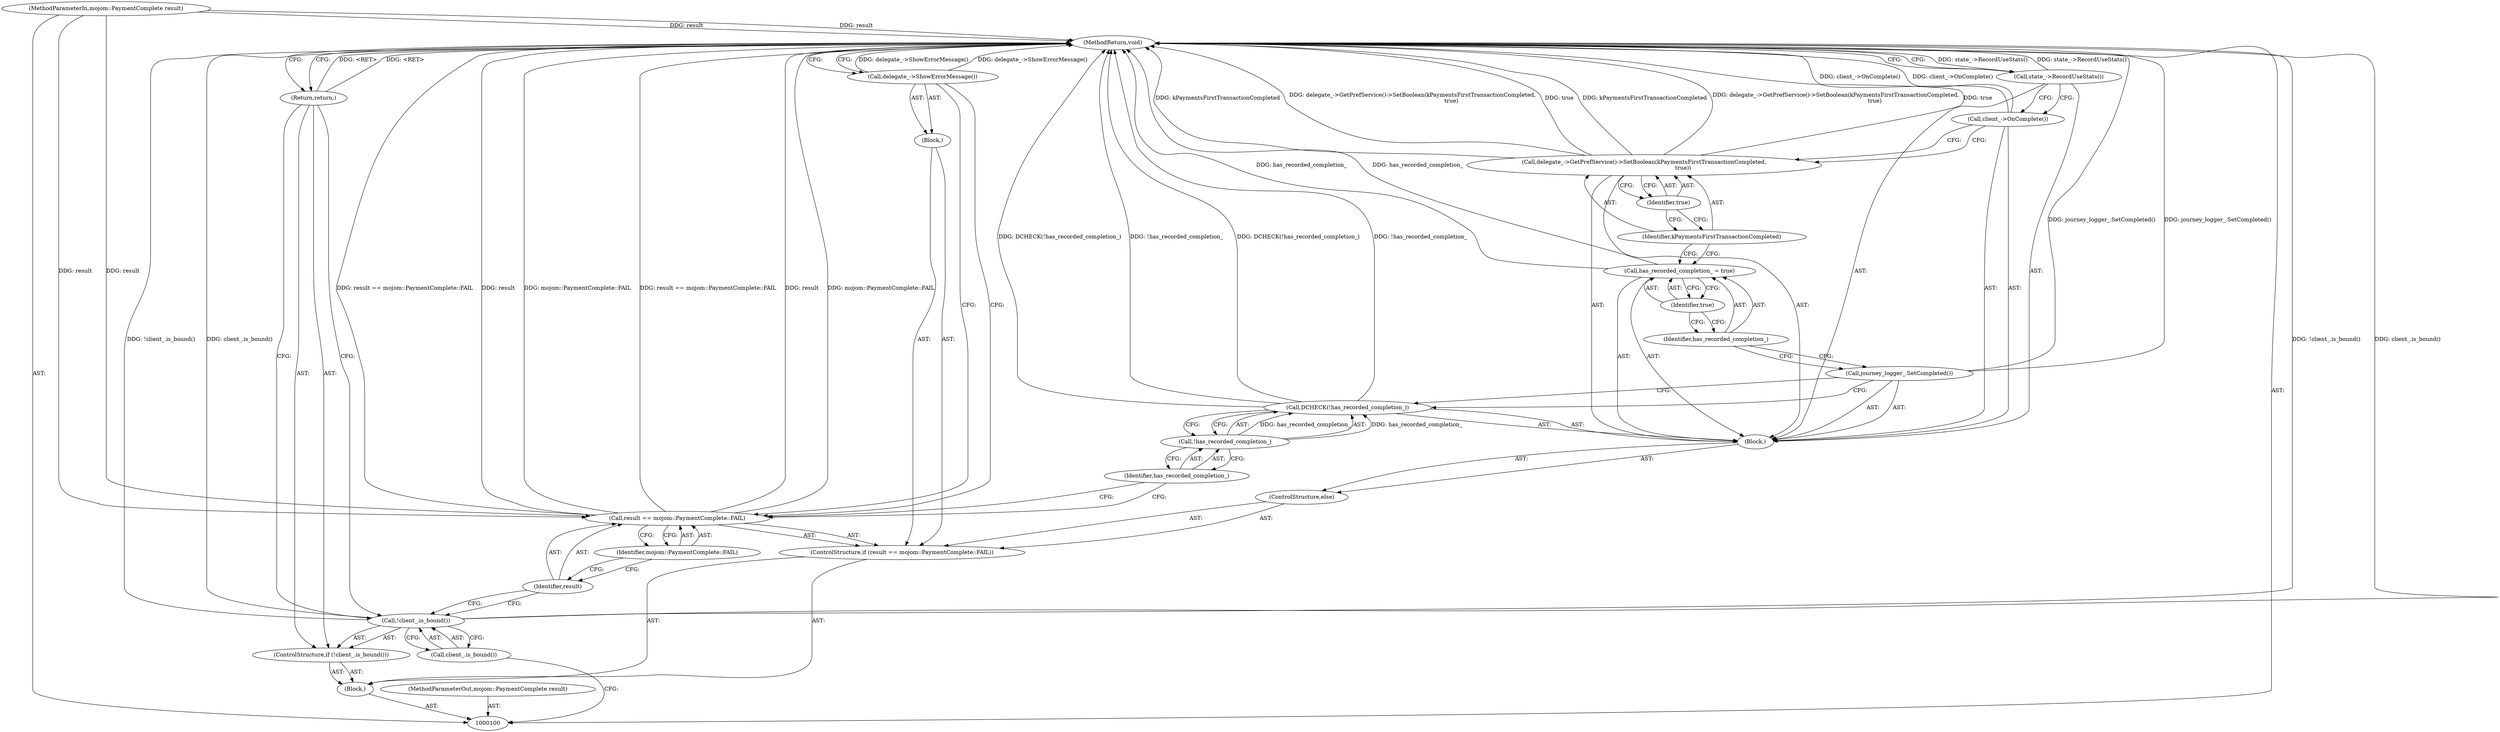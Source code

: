 digraph "1_Chrome_2706470a422dec8f4ae2538e80f0e7e3c4f4f7f6_2" {
"1000127" [label="(MethodReturn,void)"];
"1000101" [label="(MethodParameterIn,mojom::PaymentComplete result)"];
"1000170" [label="(MethodParameterOut,mojom::PaymentComplete result)"];
"1000102" [label="(Block,)"];
"1000121" [label="(Identifier,true)"];
"1000119" [label="(Call,has_recorded_completion_ = true)"];
"1000120" [label="(Identifier,has_recorded_completion_)"];
"1000122" [label="(Call,delegate_->GetPrefService()->SetBoolean(kPaymentsFirstTransactionCompleted,\n                                            true))"];
"1000123" [label="(Identifier,kPaymentsFirstTransactionCompleted)"];
"1000124" [label="(Identifier,true)"];
"1000125" [label="(Call,client_->OnComplete())"];
"1000126" [label="(Call,state_->RecordUseStats())"];
"1000103" [label="(ControlStructure,if (!client_.is_bound()))"];
"1000104" [label="(Call,!client_.is_bound())"];
"1000105" [label="(Call,client_.is_bound())"];
"1000106" [label="(Return,return;)"];
"1000110" [label="(Identifier,mojom::PaymentComplete::FAIL)"];
"1000107" [label="(ControlStructure,if (result == mojom::PaymentComplete::FAIL))"];
"1000111" [label="(Block,)"];
"1000108" [label="(Call,result == mojom::PaymentComplete::FAIL)"];
"1000109" [label="(Identifier,result)"];
"1000112" [label="(Call,delegate_->ShowErrorMessage())"];
"1000113" [label="(ControlStructure,else)"];
"1000114" [label="(Block,)"];
"1000116" [label="(Call,!has_recorded_completion_)"];
"1000117" [label="(Identifier,has_recorded_completion_)"];
"1000115" [label="(Call,DCHECK(!has_recorded_completion_))"];
"1000118" [label="(Call,journey_logger_.SetCompleted())"];
"1000127" -> "1000100"  [label="AST: "];
"1000127" -> "1000106"  [label="CFG: "];
"1000127" -> "1000112"  [label="CFG: "];
"1000127" -> "1000126"  [label="CFG: "];
"1000106" -> "1000127"  [label="DDG: <RET>"];
"1000126" -> "1000127"  [label="DDG: state_->RecordUseStats()"];
"1000125" -> "1000127"  [label="DDG: client_->OnComplete()"];
"1000108" -> "1000127"  [label="DDG: result == mojom::PaymentComplete::FAIL"];
"1000108" -> "1000127"  [label="DDG: result"];
"1000108" -> "1000127"  [label="DDG: mojom::PaymentComplete::FAIL"];
"1000104" -> "1000127"  [label="DDG: !client_.is_bound()"];
"1000104" -> "1000127"  [label="DDG: client_.is_bound()"];
"1000122" -> "1000127"  [label="DDG: kPaymentsFirstTransactionCompleted"];
"1000122" -> "1000127"  [label="DDG: delegate_->GetPrefService()->SetBoolean(kPaymentsFirstTransactionCompleted,\n                                            true)"];
"1000122" -> "1000127"  [label="DDG: true"];
"1000115" -> "1000127"  [label="DDG: DCHECK(!has_recorded_completion_)"];
"1000115" -> "1000127"  [label="DDG: !has_recorded_completion_"];
"1000118" -> "1000127"  [label="DDG: journey_logger_.SetCompleted()"];
"1000112" -> "1000127"  [label="DDG: delegate_->ShowErrorMessage()"];
"1000101" -> "1000127"  [label="DDG: result"];
"1000119" -> "1000127"  [label="DDG: has_recorded_completion_"];
"1000101" -> "1000100"  [label="AST: "];
"1000101" -> "1000127"  [label="DDG: result"];
"1000101" -> "1000108"  [label="DDG: result"];
"1000170" -> "1000100"  [label="AST: "];
"1000102" -> "1000100"  [label="AST: "];
"1000103" -> "1000102"  [label="AST: "];
"1000107" -> "1000102"  [label="AST: "];
"1000121" -> "1000119"  [label="AST: "];
"1000121" -> "1000120"  [label="CFG: "];
"1000119" -> "1000121"  [label="CFG: "];
"1000119" -> "1000114"  [label="AST: "];
"1000119" -> "1000121"  [label="CFG: "];
"1000120" -> "1000119"  [label="AST: "];
"1000121" -> "1000119"  [label="AST: "];
"1000123" -> "1000119"  [label="CFG: "];
"1000119" -> "1000127"  [label="DDG: has_recorded_completion_"];
"1000120" -> "1000119"  [label="AST: "];
"1000120" -> "1000118"  [label="CFG: "];
"1000121" -> "1000120"  [label="CFG: "];
"1000122" -> "1000114"  [label="AST: "];
"1000122" -> "1000124"  [label="CFG: "];
"1000123" -> "1000122"  [label="AST: "];
"1000124" -> "1000122"  [label="AST: "];
"1000125" -> "1000122"  [label="CFG: "];
"1000122" -> "1000127"  [label="DDG: kPaymentsFirstTransactionCompleted"];
"1000122" -> "1000127"  [label="DDG: delegate_->GetPrefService()->SetBoolean(kPaymentsFirstTransactionCompleted,\n                                            true)"];
"1000122" -> "1000127"  [label="DDG: true"];
"1000123" -> "1000122"  [label="AST: "];
"1000123" -> "1000119"  [label="CFG: "];
"1000124" -> "1000123"  [label="CFG: "];
"1000124" -> "1000122"  [label="AST: "];
"1000124" -> "1000123"  [label="CFG: "];
"1000122" -> "1000124"  [label="CFG: "];
"1000125" -> "1000114"  [label="AST: "];
"1000125" -> "1000122"  [label="CFG: "];
"1000126" -> "1000125"  [label="CFG: "];
"1000125" -> "1000127"  [label="DDG: client_->OnComplete()"];
"1000126" -> "1000114"  [label="AST: "];
"1000126" -> "1000125"  [label="CFG: "];
"1000127" -> "1000126"  [label="CFG: "];
"1000126" -> "1000127"  [label="DDG: state_->RecordUseStats()"];
"1000103" -> "1000102"  [label="AST: "];
"1000104" -> "1000103"  [label="AST: "];
"1000106" -> "1000103"  [label="AST: "];
"1000104" -> "1000103"  [label="AST: "];
"1000104" -> "1000105"  [label="CFG: "];
"1000105" -> "1000104"  [label="AST: "];
"1000106" -> "1000104"  [label="CFG: "];
"1000109" -> "1000104"  [label="CFG: "];
"1000104" -> "1000127"  [label="DDG: !client_.is_bound()"];
"1000104" -> "1000127"  [label="DDG: client_.is_bound()"];
"1000105" -> "1000104"  [label="AST: "];
"1000105" -> "1000100"  [label="CFG: "];
"1000104" -> "1000105"  [label="CFG: "];
"1000106" -> "1000103"  [label="AST: "];
"1000106" -> "1000104"  [label="CFG: "];
"1000127" -> "1000106"  [label="CFG: "];
"1000106" -> "1000127"  [label="DDG: <RET>"];
"1000110" -> "1000108"  [label="AST: "];
"1000110" -> "1000109"  [label="CFG: "];
"1000108" -> "1000110"  [label="CFG: "];
"1000107" -> "1000102"  [label="AST: "];
"1000108" -> "1000107"  [label="AST: "];
"1000111" -> "1000107"  [label="AST: "];
"1000113" -> "1000107"  [label="AST: "];
"1000111" -> "1000107"  [label="AST: "];
"1000112" -> "1000111"  [label="AST: "];
"1000108" -> "1000107"  [label="AST: "];
"1000108" -> "1000110"  [label="CFG: "];
"1000109" -> "1000108"  [label="AST: "];
"1000110" -> "1000108"  [label="AST: "];
"1000112" -> "1000108"  [label="CFG: "];
"1000117" -> "1000108"  [label="CFG: "];
"1000108" -> "1000127"  [label="DDG: result == mojom::PaymentComplete::FAIL"];
"1000108" -> "1000127"  [label="DDG: result"];
"1000108" -> "1000127"  [label="DDG: mojom::PaymentComplete::FAIL"];
"1000101" -> "1000108"  [label="DDG: result"];
"1000109" -> "1000108"  [label="AST: "];
"1000109" -> "1000104"  [label="CFG: "];
"1000110" -> "1000109"  [label="CFG: "];
"1000112" -> "1000111"  [label="AST: "];
"1000112" -> "1000108"  [label="CFG: "];
"1000127" -> "1000112"  [label="CFG: "];
"1000112" -> "1000127"  [label="DDG: delegate_->ShowErrorMessage()"];
"1000113" -> "1000107"  [label="AST: "];
"1000114" -> "1000113"  [label="AST: "];
"1000114" -> "1000113"  [label="AST: "];
"1000115" -> "1000114"  [label="AST: "];
"1000118" -> "1000114"  [label="AST: "];
"1000119" -> "1000114"  [label="AST: "];
"1000122" -> "1000114"  [label="AST: "];
"1000125" -> "1000114"  [label="AST: "];
"1000126" -> "1000114"  [label="AST: "];
"1000116" -> "1000115"  [label="AST: "];
"1000116" -> "1000117"  [label="CFG: "];
"1000117" -> "1000116"  [label="AST: "];
"1000115" -> "1000116"  [label="CFG: "];
"1000116" -> "1000115"  [label="DDG: has_recorded_completion_"];
"1000117" -> "1000116"  [label="AST: "];
"1000117" -> "1000108"  [label="CFG: "];
"1000116" -> "1000117"  [label="CFG: "];
"1000115" -> "1000114"  [label="AST: "];
"1000115" -> "1000116"  [label="CFG: "];
"1000116" -> "1000115"  [label="AST: "];
"1000118" -> "1000115"  [label="CFG: "];
"1000115" -> "1000127"  [label="DDG: DCHECK(!has_recorded_completion_)"];
"1000115" -> "1000127"  [label="DDG: !has_recorded_completion_"];
"1000116" -> "1000115"  [label="DDG: has_recorded_completion_"];
"1000118" -> "1000114"  [label="AST: "];
"1000118" -> "1000115"  [label="CFG: "];
"1000120" -> "1000118"  [label="CFG: "];
"1000118" -> "1000127"  [label="DDG: journey_logger_.SetCompleted()"];
}
